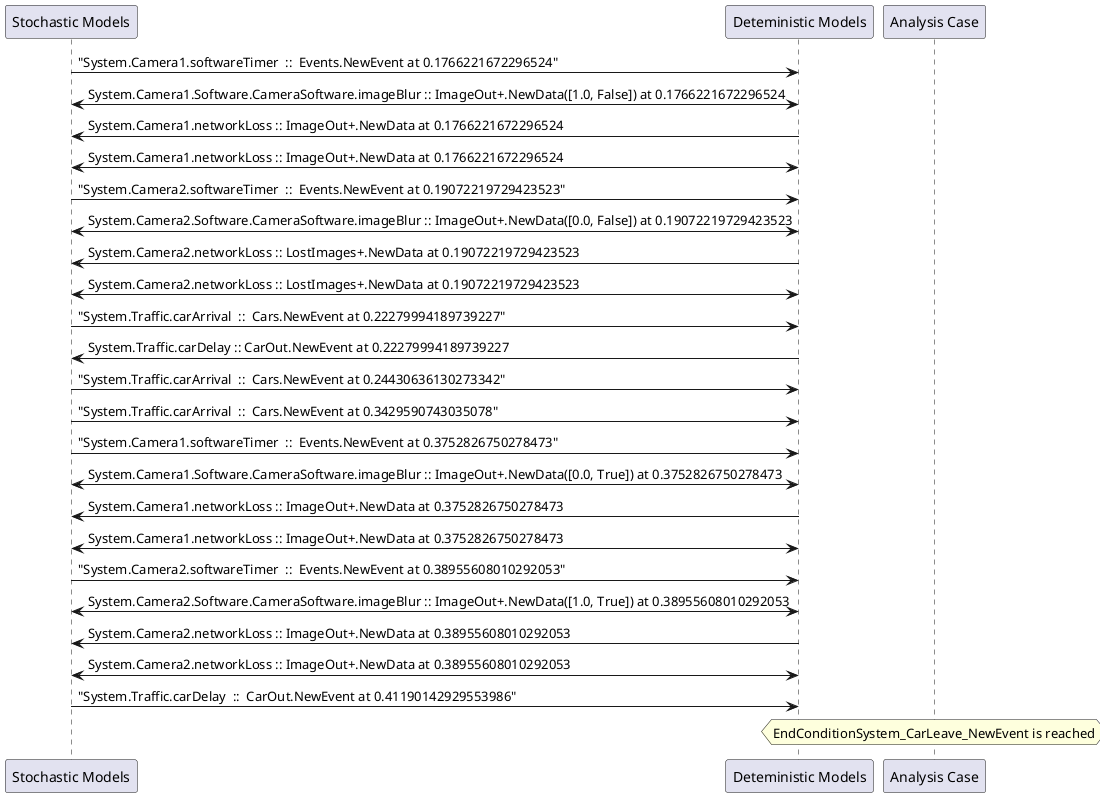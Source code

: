 
	@startuml
	participant "Stochastic Models" as stochmodel
	participant "Deteministic Models" as detmodel
	participant "Analysis Case" as analysis
	{16557_stop} stochmodel -> detmodel : "System.Camera1.softwareTimer  ::  Events.NewEvent at 0.1766221672296524"
detmodel <-> stochmodel : System.Camera1.Software.CameraSoftware.imageBlur :: ImageOut+.NewData([1.0, False]) at 0.1766221672296524
detmodel -> stochmodel : System.Camera1.networkLoss :: ImageOut+.NewData at 0.1766221672296524
detmodel <-> stochmodel : System.Camera1.networkLoss :: ImageOut+.NewData at 0.1766221672296524
{16572_stop} stochmodel -> detmodel : "System.Camera2.softwareTimer  ::  Events.NewEvent at 0.19072219729423523"
detmodel <-> stochmodel : System.Camera2.Software.CameraSoftware.imageBlur :: ImageOut+.NewData([0.0, False]) at 0.19072219729423523
detmodel -> stochmodel : System.Camera2.networkLoss :: LostImages+.NewData at 0.19072219729423523
detmodel <-> stochmodel : System.Camera2.networkLoss :: LostImages+.NewData at 0.19072219729423523
{16587_stop} stochmodel -> detmodel : "System.Traffic.carArrival  ::  Cars.NewEvent at 0.22279994189739227"
{16599_start} detmodel -> stochmodel : System.Traffic.carDelay :: CarOut.NewEvent at 0.22279994189739227
{16588_stop} stochmodel -> detmodel : "System.Traffic.carArrival  ::  Cars.NewEvent at 0.24430636130273342"
{16589_stop} stochmodel -> detmodel : "System.Traffic.carArrival  ::  Cars.NewEvent at 0.3429590743035078"
{16558_stop} stochmodel -> detmodel : "System.Camera1.softwareTimer  ::  Events.NewEvent at 0.3752826750278473"
detmodel <-> stochmodel : System.Camera1.Software.CameraSoftware.imageBlur :: ImageOut+.NewData([0.0, True]) at 0.3752826750278473
detmodel -> stochmodel : System.Camera1.networkLoss :: ImageOut+.NewData at 0.3752826750278473
detmodel <-> stochmodel : System.Camera1.networkLoss :: ImageOut+.NewData at 0.3752826750278473
{16573_stop} stochmodel -> detmodel : "System.Camera2.softwareTimer  ::  Events.NewEvent at 0.38955608010292053"
detmodel <-> stochmodel : System.Camera2.Software.CameraSoftware.imageBlur :: ImageOut+.NewData([1.0, True]) at 0.38955608010292053
detmodel -> stochmodel : System.Camera2.networkLoss :: ImageOut+.NewData at 0.38955608010292053
detmodel <-> stochmodel : System.Camera2.networkLoss :: ImageOut+.NewData at 0.38955608010292053
{16599_stop} stochmodel -> detmodel : "System.Traffic.carDelay  ::  CarOut.NewEvent at 0.41190142929553986"
{16599_start} <-> {16599_stop} : delay
hnote over analysis 
EndConditionSystem_CarLeave_NewEvent is reached
endnote
@enduml